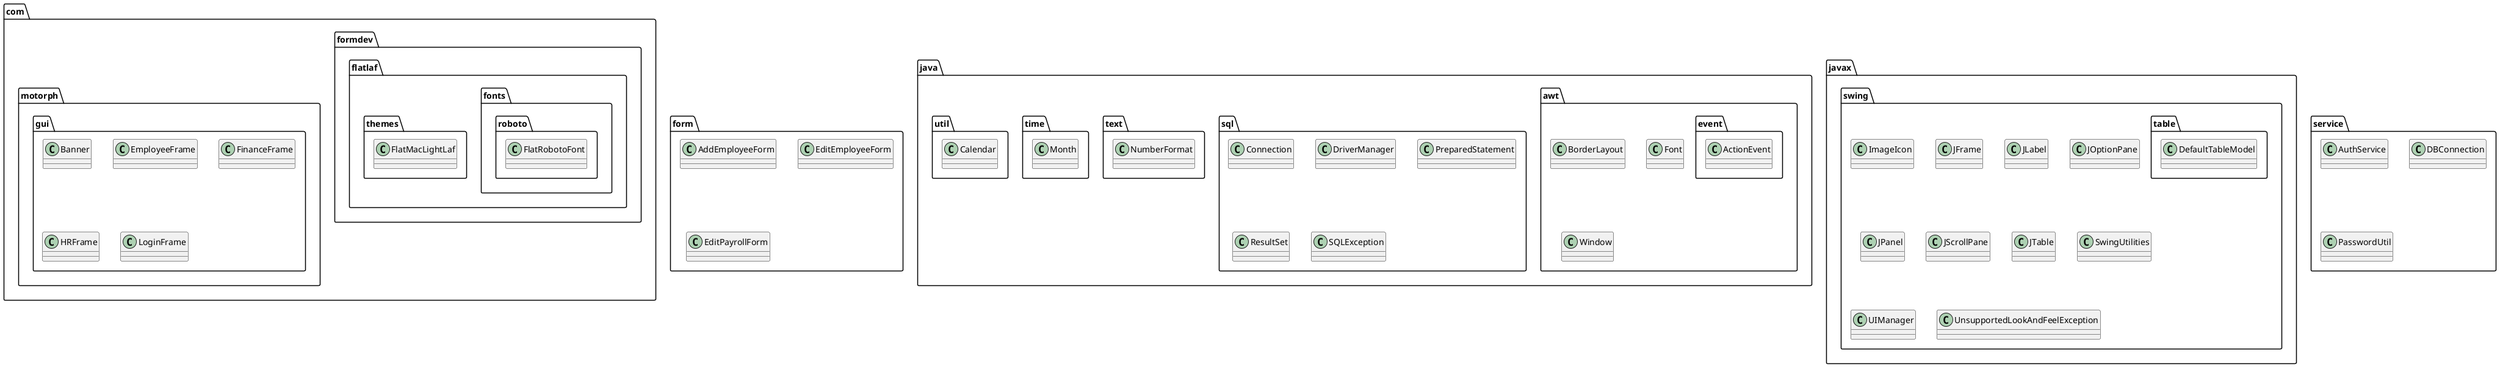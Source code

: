 @startuml
class com.formdev.flatlaf.fonts.roboto.FlatRobotoFont
class com.formdev.flatlaf.themes.FlatMacLightLaf
class com.motorph.gui.Banner
class com.motorph.gui.EmployeeFrame
class com.motorph.gui.FinanceFrame
class com.motorph.gui.HRFrame
class com.motorph.gui.LoginFrame
class controllers.EmployeeController
class form.AddEmployeeForm
class form.EditEmployeeForm
class form.EditPayrollForm
class java.awt.BorderLayout
class java.awt.Font
class java.awt.Window
class java.awt.event.ActionEvent
class java.sql.Connection
class java.sql.DriverManager
class java.sql.PreparedStatement
class java.sql.ResultSet
class java.sql.SQLException
class java.text.NumberFormat
class java.time.Month
class java.util.Calendar
class javax.swing.ImageIcon
class javax.swing.JFrame
class javax.swing.JLabel
class javax.swing.JOptionPane
class javax.swing.JPanel
class javax.swing.JScrollPane
class javax.swing.JTable
class javax.swing.SwingUtilities
class javax.swing.UIManager
class javax.swing.UnsupportedLookAndFeelException
class javax.swing.table.DefaultTableModel
class main.PayrollSystem
class model.Employee
class org.mindrot.jbcrypt.BCrypt
class service.AuthService
class service.DBConnection
class service.PasswordUtil
@enduml